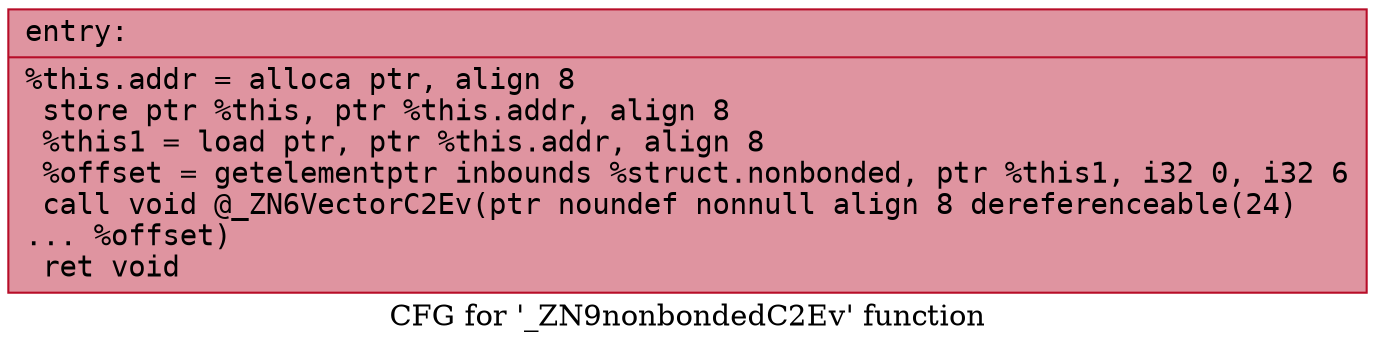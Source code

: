 digraph "CFG for '_ZN9nonbondedC2Ev' function" {
	label="CFG for '_ZN9nonbondedC2Ev' function";

	Node0x5621f7705350 [shape=record,color="#b70d28ff", style=filled, fillcolor="#b70d2870" fontname="Courier",label="{entry:\l|  %this.addr = alloca ptr, align 8\l  store ptr %this, ptr %this.addr, align 8\l  %this1 = load ptr, ptr %this.addr, align 8\l  %offset = getelementptr inbounds %struct.nonbonded, ptr %this1, i32 0, i32 6\l  call void @_ZN6VectorC2Ev(ptr noundef nonnull align 8 dereferenceable(24)\l... %offset)\l  ret void\l}"];
}
